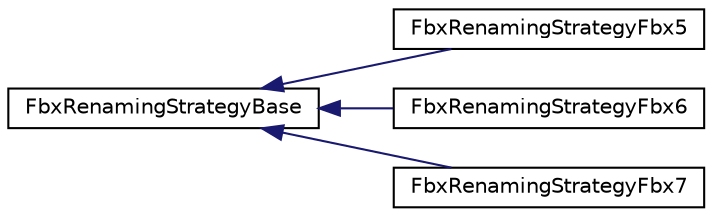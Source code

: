 digraph "クラス階層図"
{
  edge [fontname="Helvetica",fontsize="10",labelfontname="Helvetica",labelfontsize="10"];
  node [fontname="Helvetica",fontsize="10",shape=record];
  rankdir="LR";
  Node0 [label="FbxRenamingStrategyBase",height=0.2,width=0.4,color="black", fillcolor="white", style="filled",URL="$class_fbx_renaming_strategy_base.html",tooltip="Base class for renaming strategy. "];
  Node0 -> Node1 [dir="back",color="midnightblue",fontsize="10",style="solid",fontname="Helvetica"];
  Node1 [label="FbxRenamingStrategyFbx5",height=0.2,width=0.4,color="black", fillcolor="white", style="filled",URL="$class_fbx_renaming_strategy_fbx5.html",tooltip="This class contains the description of the FBX renaming strategy for fbx file format 5..."];
  Node0 -> Node2 [dir="back",color="midnightblue",fontsize="10",style="solid",fontname="Helvetica"];
  Node2 [label="FbxRenamingStrategyFbx6",height=0.2,width=0.4,color="black", fillcolor="white", style="filled",URL="$class_fbx_renaming_strategy_fbx6.html",tooltip="This class contains the description of the FBX renaming strategy for fbx file format 6..."];
  Node0 -> Node3 [dir="back",color="midnightblue",fontsize="10",style="solid",fontname="Helvetica"];
  Node3 [label="FbxRenamingStrategyFbx7",height=0.2,width=0.4,color="black", fillcolor="white", style="filled",URL="$class_fbx_renaming_strategy_fbx7.html"];
}
